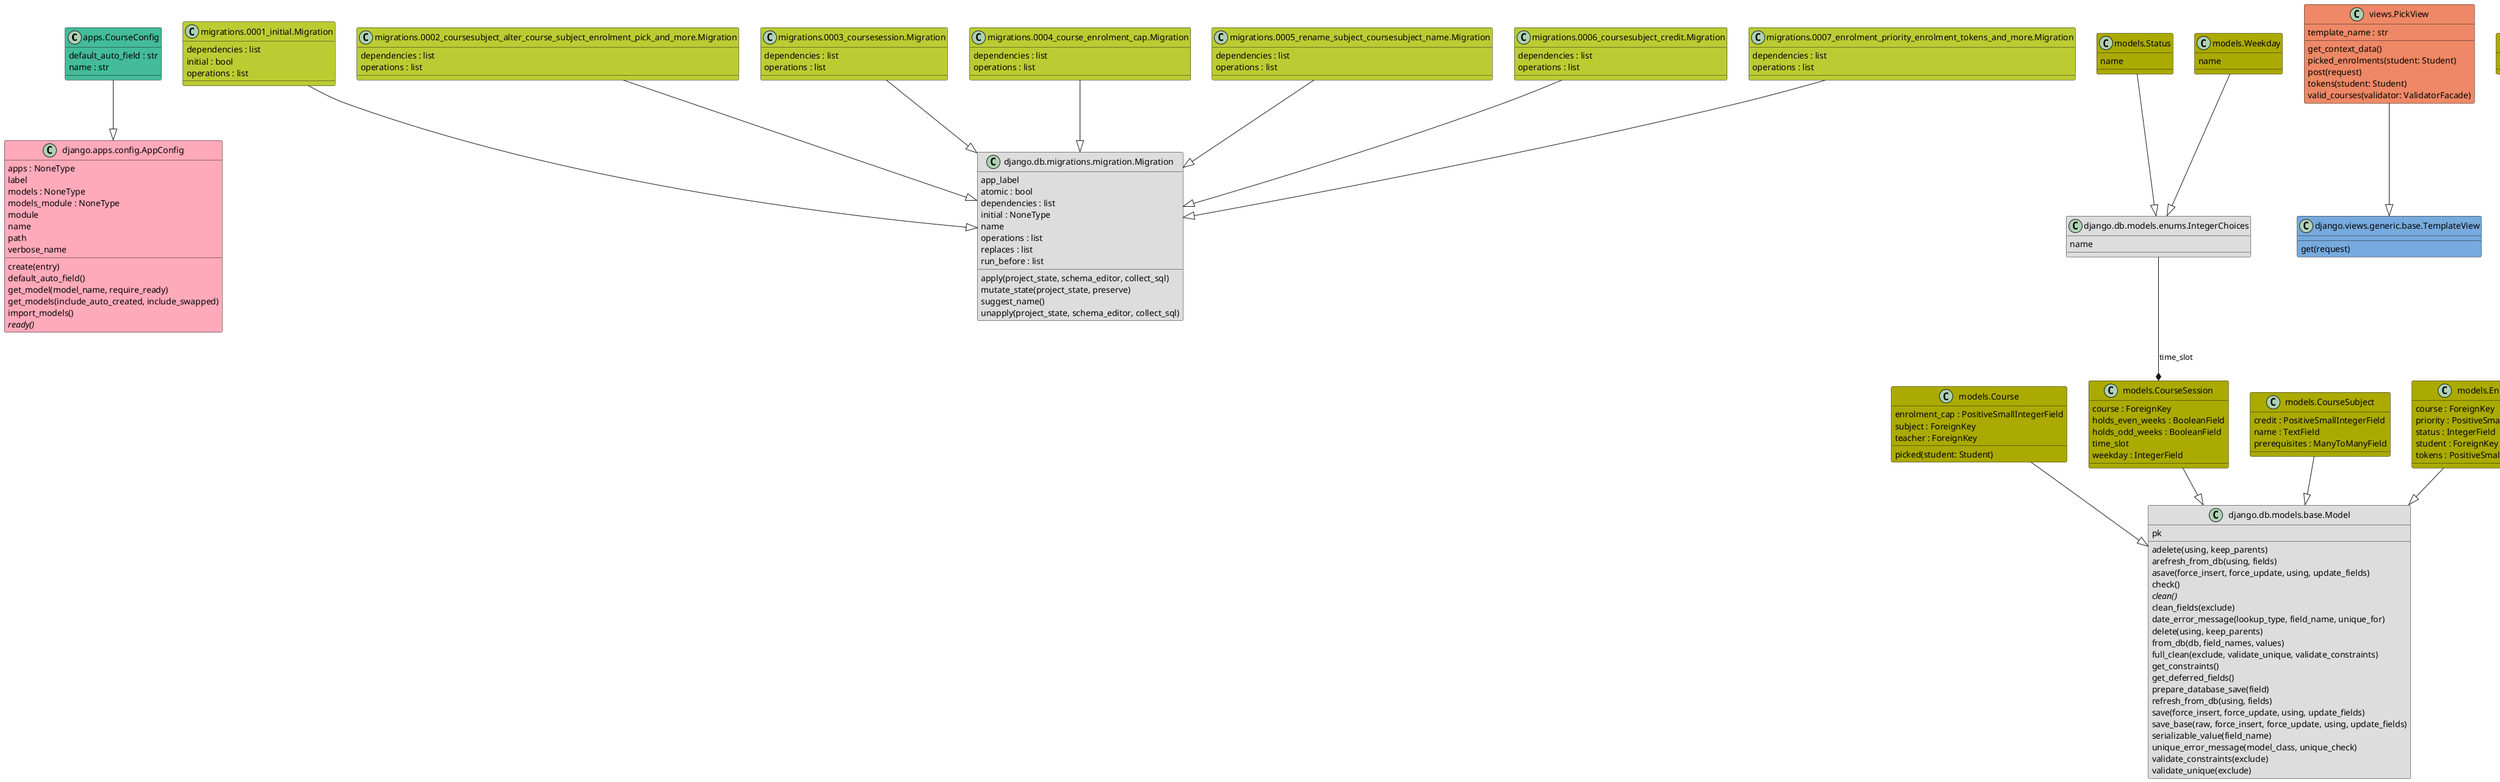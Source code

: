 @startuml classes
set namespaceSeparator none
class "apps.CourseConfig" as apps.CourseConfig #44BB99 {
  default_auto_field : str
  name : str
}
class "django.apps.config.AppConfig" as django.apps.config.AppConfig #FFAABB {
  apps : NoneType
  label
  models : NoneType
  models_module : NoneType
  module
  name
  path
  verbose_name
  create(entry)
  default_auto_field()
  get_model(model_name, require_ready)
  get_models(include_auto_created, include_swapped)
  import_models()
  {abstract}ready()
}
class "django.db.migrations.migration.Migration" as django.db.migrations.migration.Migration #DDDDDD {
  app_label
  atomic : bool
  dependencies : list
  initial : NoneType
  name
  operations : list
  replaces : list
  run_before : list
  apply(project_state, schema_editor, collect_sql)
  mutate_state(project_state, preserve)
  suggest_name()
  unapply(project_state, schema_editor, collect_sql)
}
class "django.db.models.base.Model" as django.db.models.base.Model #DDDDDD {
  pk
  adelete(using, keep_parents)
  arefresh_from_db(using, fields)
  asave(force_insert, force_update, using, update_fields)
  check()
  {abstract}clean()
  clean_fields(exclude)
  date_error_message(lookup_type, field_name, unique_for)
  delete(using, keep_parents)
  from_db(db, field_names, values)
  full_clean(exclude, validate_unique, validate_constraints)
  get_constraints()
  get_deferred_fields()
  prepare_database_save(field)
  refresh_from_db(using, fields)
  save(force_insert, force_update, using, update_fields)
  save_base(raw, force_insert, force_update, using, update_fields)
  serializable_value(field_name)
  unique_error_message(model_class, unique_check)
  validate_constraints(exclude)
  validate_unique(exclude)
}
class "django.db.models.enums.IntegerChoices" as django.db.models.enums.IntegerChoices #DDDDDD {
  name
}
class "django.views.generic.base.TemplateView" as django.views.generic.base.TemplateView #77AADD {
  get(request)
}
class "migrations.0001_initial.Migration" as migrations.0001_initial.Migration #BBCC33 {
  dependencies : list
  initial : bool
  operations : list
}
class "migrations.0002_coursesubject_alter_course_subject_enrolment_pick_and_more.Migration" as migrations.0002_coursesubject_alter_course_subject_enrolment_pick_and_more.Migration #BBCC33 {
  dependencies : list
  operations : list
}
class "migrations.0003_coursesession.Migration" as migrations.0003_coursesession.Migration #BBCC33 {
  dependencies : list
  operations : list
}
class "migrations.0004_course_enrolment_cap.Migration" as migrations.0004_course_enrolment_cap.Migration #BBCC33 {
  dependencies : list
  operations : list
}
class "migrations.0005_rename_subject_coursesubject_name.Migration" as migrations.0005_rename_subject_coursesubject_name.Migration #BBCC33 {
  dependencies : list
  operations : list
}
class "migrations.0006_coursesubject_credit.Migration" as migrations.0006_coursesubject_credit.Migration #BBCC33 {
  dependencies : list
  operations : list
}
class "migrations.0007_enrolment_priority_enrolment_tokens_and_more.Migration" as migrations.0007_enrolment_priority_enrolment_tokens_and_more.Migration #BBCC33 {
  dependencies : list
  operations : list
}
class "models.Course" as models.Course #AAAA00 {
  enrolment_cap : PositiveSmallIntegerField
  subject : ForeignKey
  teacher : ForeignKey
  picked(student: Student)
}
class "models.CourseSession" as models.CourseSession #AAAA00 {
  course : ForeignKey
  holds_even_weeks : BooleanField
  holds_odd_weeks : BooleanField
  time_slot
  weekday : IntegerField
}
class "models.CourseSubject" as models.CourseSubject #AAAA00 {
  credit : PositiveSmallIntegerField
  name : TextField
  prerequisites : ManyToManyField
}
class "models.Enrolment" as models.Enrolment #AAAA00 {
  course : ForeignKey
  priority : PositiveSmallIntegerField
  status : IntegerField
  student : ForeignKey
  tokens : PositiveSmallIntegerField
}
class "models.Meta" as models.Enrolment.Meta #AAAA00 {
  unique_together : list
}
class "models.Status" as models.Enrolment.Status #AAAA00 {
  name
}
class "models.Weekday" as models.CourseSession.Weekday #AAAA00 {
  name
}
class "views.PickView" as views.PickView #EE8866 {
  template_name : str
  get_context_data()
  picked_enrolments(student: Student)
  post(request)
  tokens(student: Student)
  valid_courses(validator: ValidatorFacade)
}
apps.CourseConfig --|> django.apps.config.AppConfig
migrations.0001_initial.Migration --|> django.db.migrations.migration.Migration
migrations.0002_coursesubject_alter_course_subject_enrolment_pick_and_more.Migration --|> django.db.migrations.migration.Migration
migrations.0003_coursesession.Migration --|> django.db.migrations.migration.Migration
migrations.0004_course_enrolment_cap.Migration --|> django.db.migrations.migration.Migration
migrations.0005_rename_subject_coursesubject_name.Migration --|> django.db.migrations.migration.Migration
migrations.0006_coursesubject_credit.Migration --|> django.db.migrations.migration.Migration
migrations.0007_enrolment_priority_enrolment_tokens_and_more.Migration --|> django.db.migrations.migration.Migration
models.Course --|> django.db.models.base.Model
models.CourseSession --|> django.db.models.base.Model
models.CourseSession.Weekday --|> django.db.models.enums.IntegerChoices
models.CourseSubject --|> django.db.models.base.Model
models.Enrolment --|> django.db.models.base.Model
models.Enrolment.Status --|> django.db.models.enums.IntegerChoices
views.PickView --|> django.views.generic.base.TemplateView
django.db.models.enums.IntegerChoices --* models.CourseSession : time_slot
@enduml
